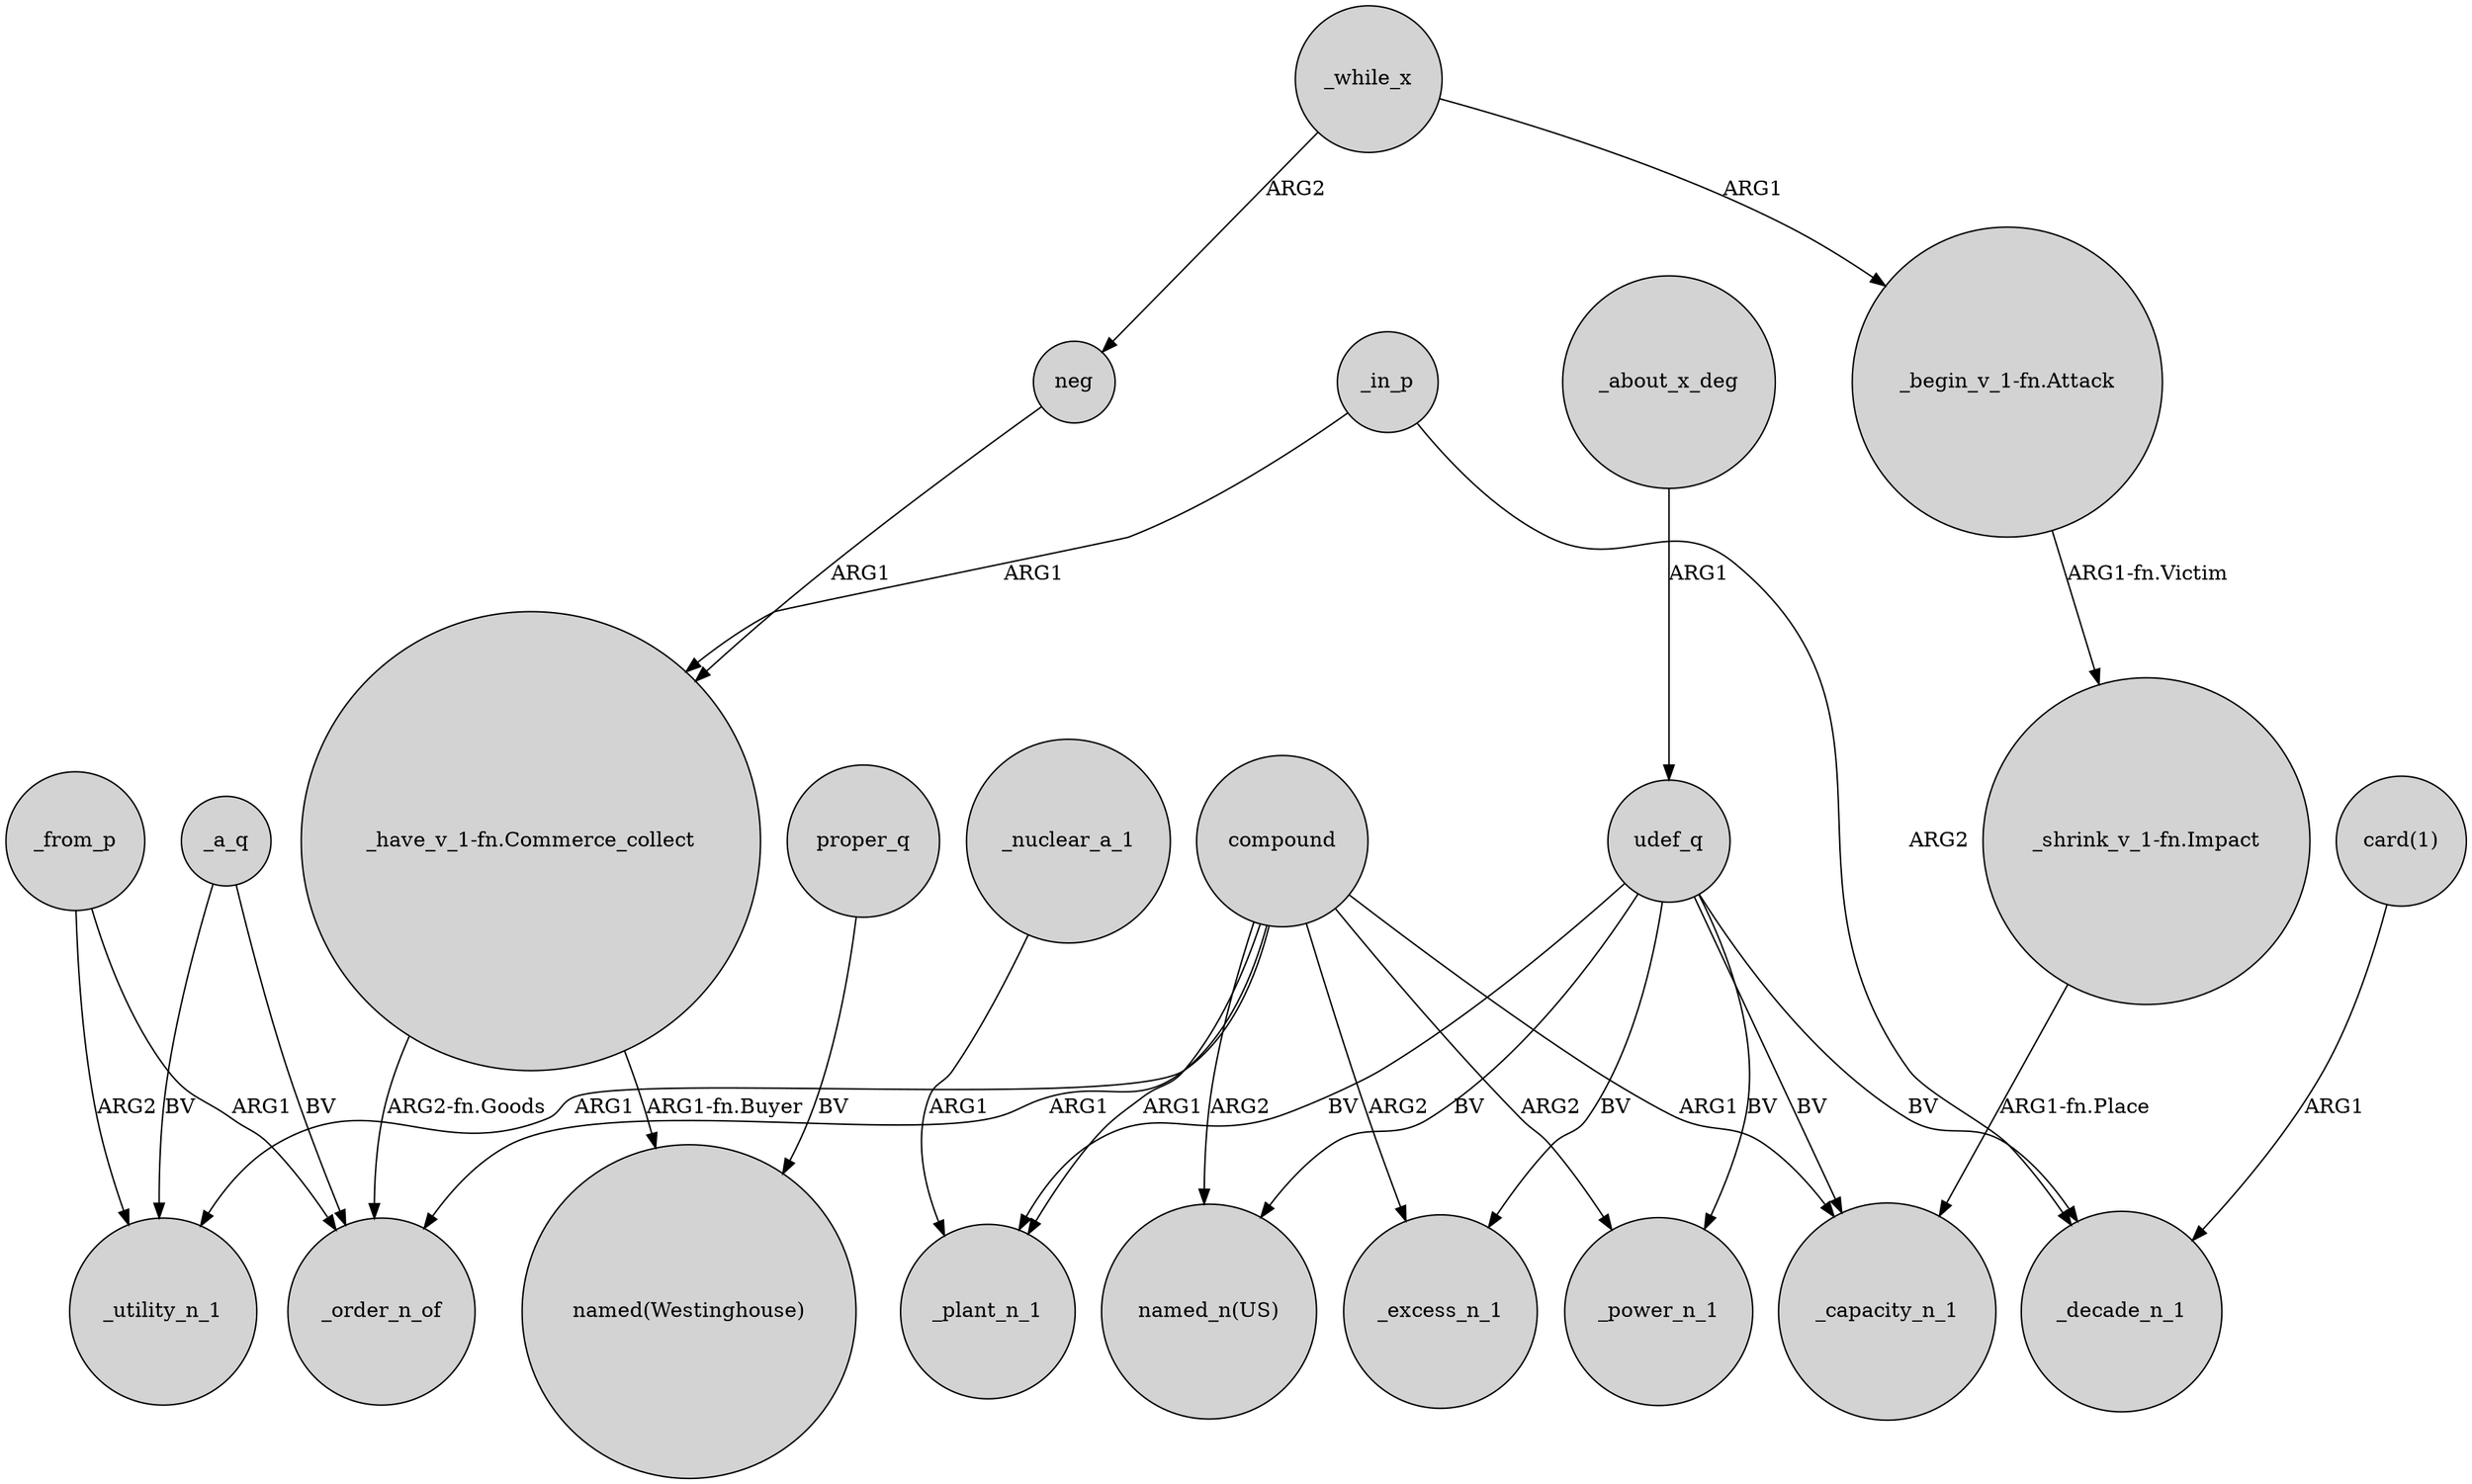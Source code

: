 digraph {
	node [shape=circle style=filled]
	udef_q -> _plant_n_1 [label=BV]
	compound -> _order_n_of [label=ARG1]
	_a_q -> _order_n_of [label=BV]
	_from_p -> _order_n_of [label=ARG1]
	"card(1)" -> _decade_n_1 [label=ARG1]
	"_shrink_v_1-fn.Impact" -> _capacity_n_1 [label="ARG1-fn.Place"]
	neg -> "_have_v_1-fn.Commerce_collect" [label=ARG1]
	"_have_v_1-fn.Commerce_collect" -> "named(Westinghouse)" [label="ARG1-fn.Buyer"]
	"_begin_v_1-fn.Attack" -> "_shrink_v_1-fn.Impact" [label="ARG1-fn.Victim"]
	udef_q -> _decade_n_1 [label=BV]
	_while_x -> "_begin_v_1-fn.Attack" [label=ARG1]
	proper_q -> "named(Westinghouse)" [label=BV]
	compound -> _power_n_1 [label=ARG2]
	_nuclear_a_1 -> _plant_n_1 [label=ARG1]
	_about_x_deg -> udef_q [label=ARG1]
	"_have_v_1-fn.Commerce_collect" -> _order_n_of [label="ARG2-fn.Goods"]
	_from_p -> _utility_n_1 [label=ARG2]
	compound -> _excess_n_1 [label=ARG2]
	compound -> _capacity_n_1 [label=ARG1]
	udef_q -> _excess_n_1 [label=BV]
	compound -> _plant_n_1 [label=ARG1]
	udef_q -> _capacity_n_1 [label=BV]
	_while_x -> neg [label=ARG2]
	_a_q -> _utility_n_1 [label=BV]
	compound -> _utility_n_1 [label=ARG1]
	compound -> "named_n(US)" [label=ARG2]
	_in_p -> "_have_v_1-fn.Commerce_collect" [label=ARG1]
	udef_q -> "named_n(US)" [label=BV]
	_in_p -> _decade_n_1 [label=ARG2]
	udef_q -> _power_n_1 [label=BV]
}
